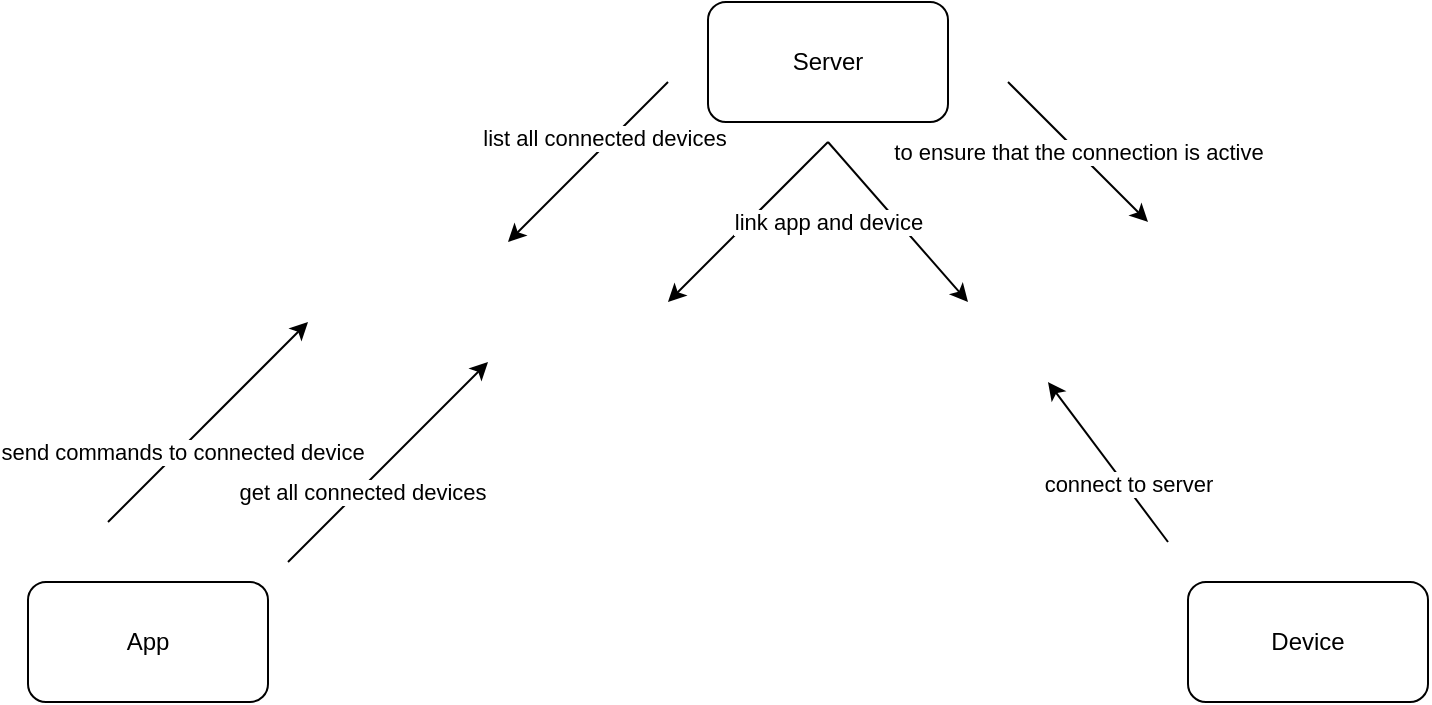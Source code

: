 <mxfile version="20.2.5" type="github">
  <diagram id="0avCVSnEWd64Q6_90rA-" name="‫עמוד-1‬">
    <mxGraphModel dx="2036" dy="690" grid="1" gridSize="10" guides="1" tooltips="1" connect="1" arrows="1" fold="1" page="1" pageScale="1" pageWidth="827" pageHeight="1169" math="0" shadow="0">
      <root>
        <mxCell id="0" />
        <mxCell id="1" parent="0" />
        <mxCell id="SEklCGni3M-3mtYTayHP-1" value="App" style="rounded=1;whiteSpace=wrap;html=1;" vertex="1" parent="1">
          <mxGeometry x="-20" y="340" width="120" height="60" as="geometry" />
        </mxCell>
        <mxCell id="SEklCGni3M-3mtYTayHP-2" value="Device" style="rounded=1;whiteSpace=wrap;html=1;" vertex="1" parent="1">
          <mxGeometry x="560" y="340" width="120" height="60" as="geometry" />
        </mxCell>
        <mxCell id="SEklCGni3M-3mtYTayHP-3" value="Server" style="rounded=1;whiteSpace=wrap;html=1;" vertex="1" parent="1">
          <mxGeometry x="320" y="50" width="120" height="60" as="geometry" />
        </mxCell>
        <mxCell id="SEklCGni3M-3mtYTayHP-4" value="" style="endArrow=classic;html=1;rounded=0;" edge="1" parent="1">
          <mxGeometry width="50" height="50" relative="1" as="geometry">
            <mxPoint x="110" y="330" as="sourcePoint" />
            <mxPoint x="210" y="230" as="targetPoint" />
          </mxGeometry>
        </mxCell>
        <mxCell id="SEklCGni3M-3mtYTayHP-5" value="get all connected devices" style="edgeLabel;html=1;align=center;verticalAlign=middle;resizable=0;points=[];" vertex="1" connectable="0" parent="SEklCGni3M-3mtYTayHP-4">
          <mxGeometry x="-0.27" y="-2" relative="1" as="geometry">
            <mxPoint x="-1" as="offset" />
          </mxGeometry>
        </mxCell>
        <mxCell id="SEklCGni3M-3mtYTayHP-10" value="" style="endArrow=classic;html=1;rounded=0;" edge="1" parent="1">
          <mxGeometry width="50" height="50" relative="1" as="geometry">
            <mxPoint x="20" y="310" as="sourcePoint" />
            <mxPoint x="120" y="210" as="targetPoint" />
          </mxGeometry>
        </mxCell>
        <mxCell id="SEklCGni3M-3mtYTayHP-11" value="send commands to connected device" style="edgeLabel;html=1;align=center;verticalAlign=middle;resizable=0;points=[];" vertex="1" connectable="0" parent="SEklCGni3M-3mtYTayHP-10">
          <mxGeometry x="-0.27" y="-2" relative="1" as="geometry">
            <mxPoint x="-1" as="offset" />
          </mxGeometry>
        </mxCell>
        <mxCell id="SEklCGni3M-3mtYTayHP-18" value="" style="endArrow=classic;html=1;rounded=0;" edge="1" parent="1">
          <mxGeometry width="50" height="50" relative="1" as="geometry">
            <mxPoint x="550" y="320" as="sourcePoint" />
            <mxPoint x="490" y="240" as="targetPoint" />
          </mxGeometry>
        </mxCell>
        <mxCell id="SEklCGni3M-3mtYTayHP-19" value="connect to server" style="edgeLabel;html=1;align=center;verticalAlign=middle;resizable=0;points=[];" vertex="1" connectable="0" parent="SEklCGni3M-3mtYTayHP-18">
          <mxGeometry x="-0.285" y="-1" relative="1" as="geometry">
            <mxPoint x="1" as="offset" />
          </mxGeometry>
        </mxCell>
        <mxCell id="SEklCGni3M-3mtYTayHP-20" value="" style="endArrow=classic;html=1;rounded=0;" edge="1" parent="1">
          <mxGeometry width="50" height="50" relative="1" as="geometry">
            <mxPoint x="300" y="90" as="sourcePoint" />
            <mxPoint x="220" y="170" as="targetPoint" />
          </mxGeometry>
        </mxCell>
        <mxCell id="SEklCGni3M-3mtYTayHP-21" value="list all connected devices" style="edgeLabel;html=1;align=center;verticalAlign=middle;resizable=0;points=[];" vertex="1" connectable="0" parent="SEklCGni3M-3mtYTayHP-20">
          <mxGeometry x="-0.27" y="-2" relative="1" as="geometry">
            <mxPoint x="-1" as="offset" />
          </mxGeometry>
        </mxCell>
        <mxCell id="SEklCGni3M-3mtYTayHP-22" value="" style="endArrow=classic;html=1;rounded=0;" edge="1" parent="1">
          <mxGeometry width="50" height="50" relative="1" as="geometry">
            <mxPoint x="380" y="120" as="sourcePoint" />
            <mxPoint x="300" y="200" as="targetPoint" />
          </mxGeometry>
        </mxCell>
        <mxCell id="SEklCGni3M-3mtYTayHP-24" value="" style="endArrow=classic;html=1;rounded=0;" edge="1" parent="1">
          <mxGeometry width="50" height="50" relative="1" as="geometry">
            <mxPoint x="380" y="120" as="sourcePoint" />
            <mxPoint x="450" y="200" as="targetPoint" />
          </mxGeometry>
        </mxCell>
        <mxCell id="SEklCGni3M-3mtYTayHP-25" value="link app and device" style="edgeLabel;html=1;align=center;verticalAlign=middle;resizable=0;points=[];" vertex="1" connectable="0" parent="SEklCGni3M-3mtYTayHP-24">
          <mxGeometry x="-0.27" y="-2" relative="1" as="geometry">
            <mxPoint x="-24" y="9" as="offset" />
          </mxGeometry>
        </mxCell>
        <mxCell id="SEklCGni3M-3mtYTayHP-26" value="to ensure that the connection is active" style="endArrow=classic;html=1;rounded=0;" edge="1" parent="1">
          <mxGeometry width="50" height="50" relative="1" as="geometry">
            <mxPoint x="470" y="90" as="sourcePoint" />
            <mxPoint x="540" y="160" as="targetPoint" />
          </mxGeometry>
        </mxCell>
      </root>
    </mxGraphModel>
  </diagram>
</mxfile>
